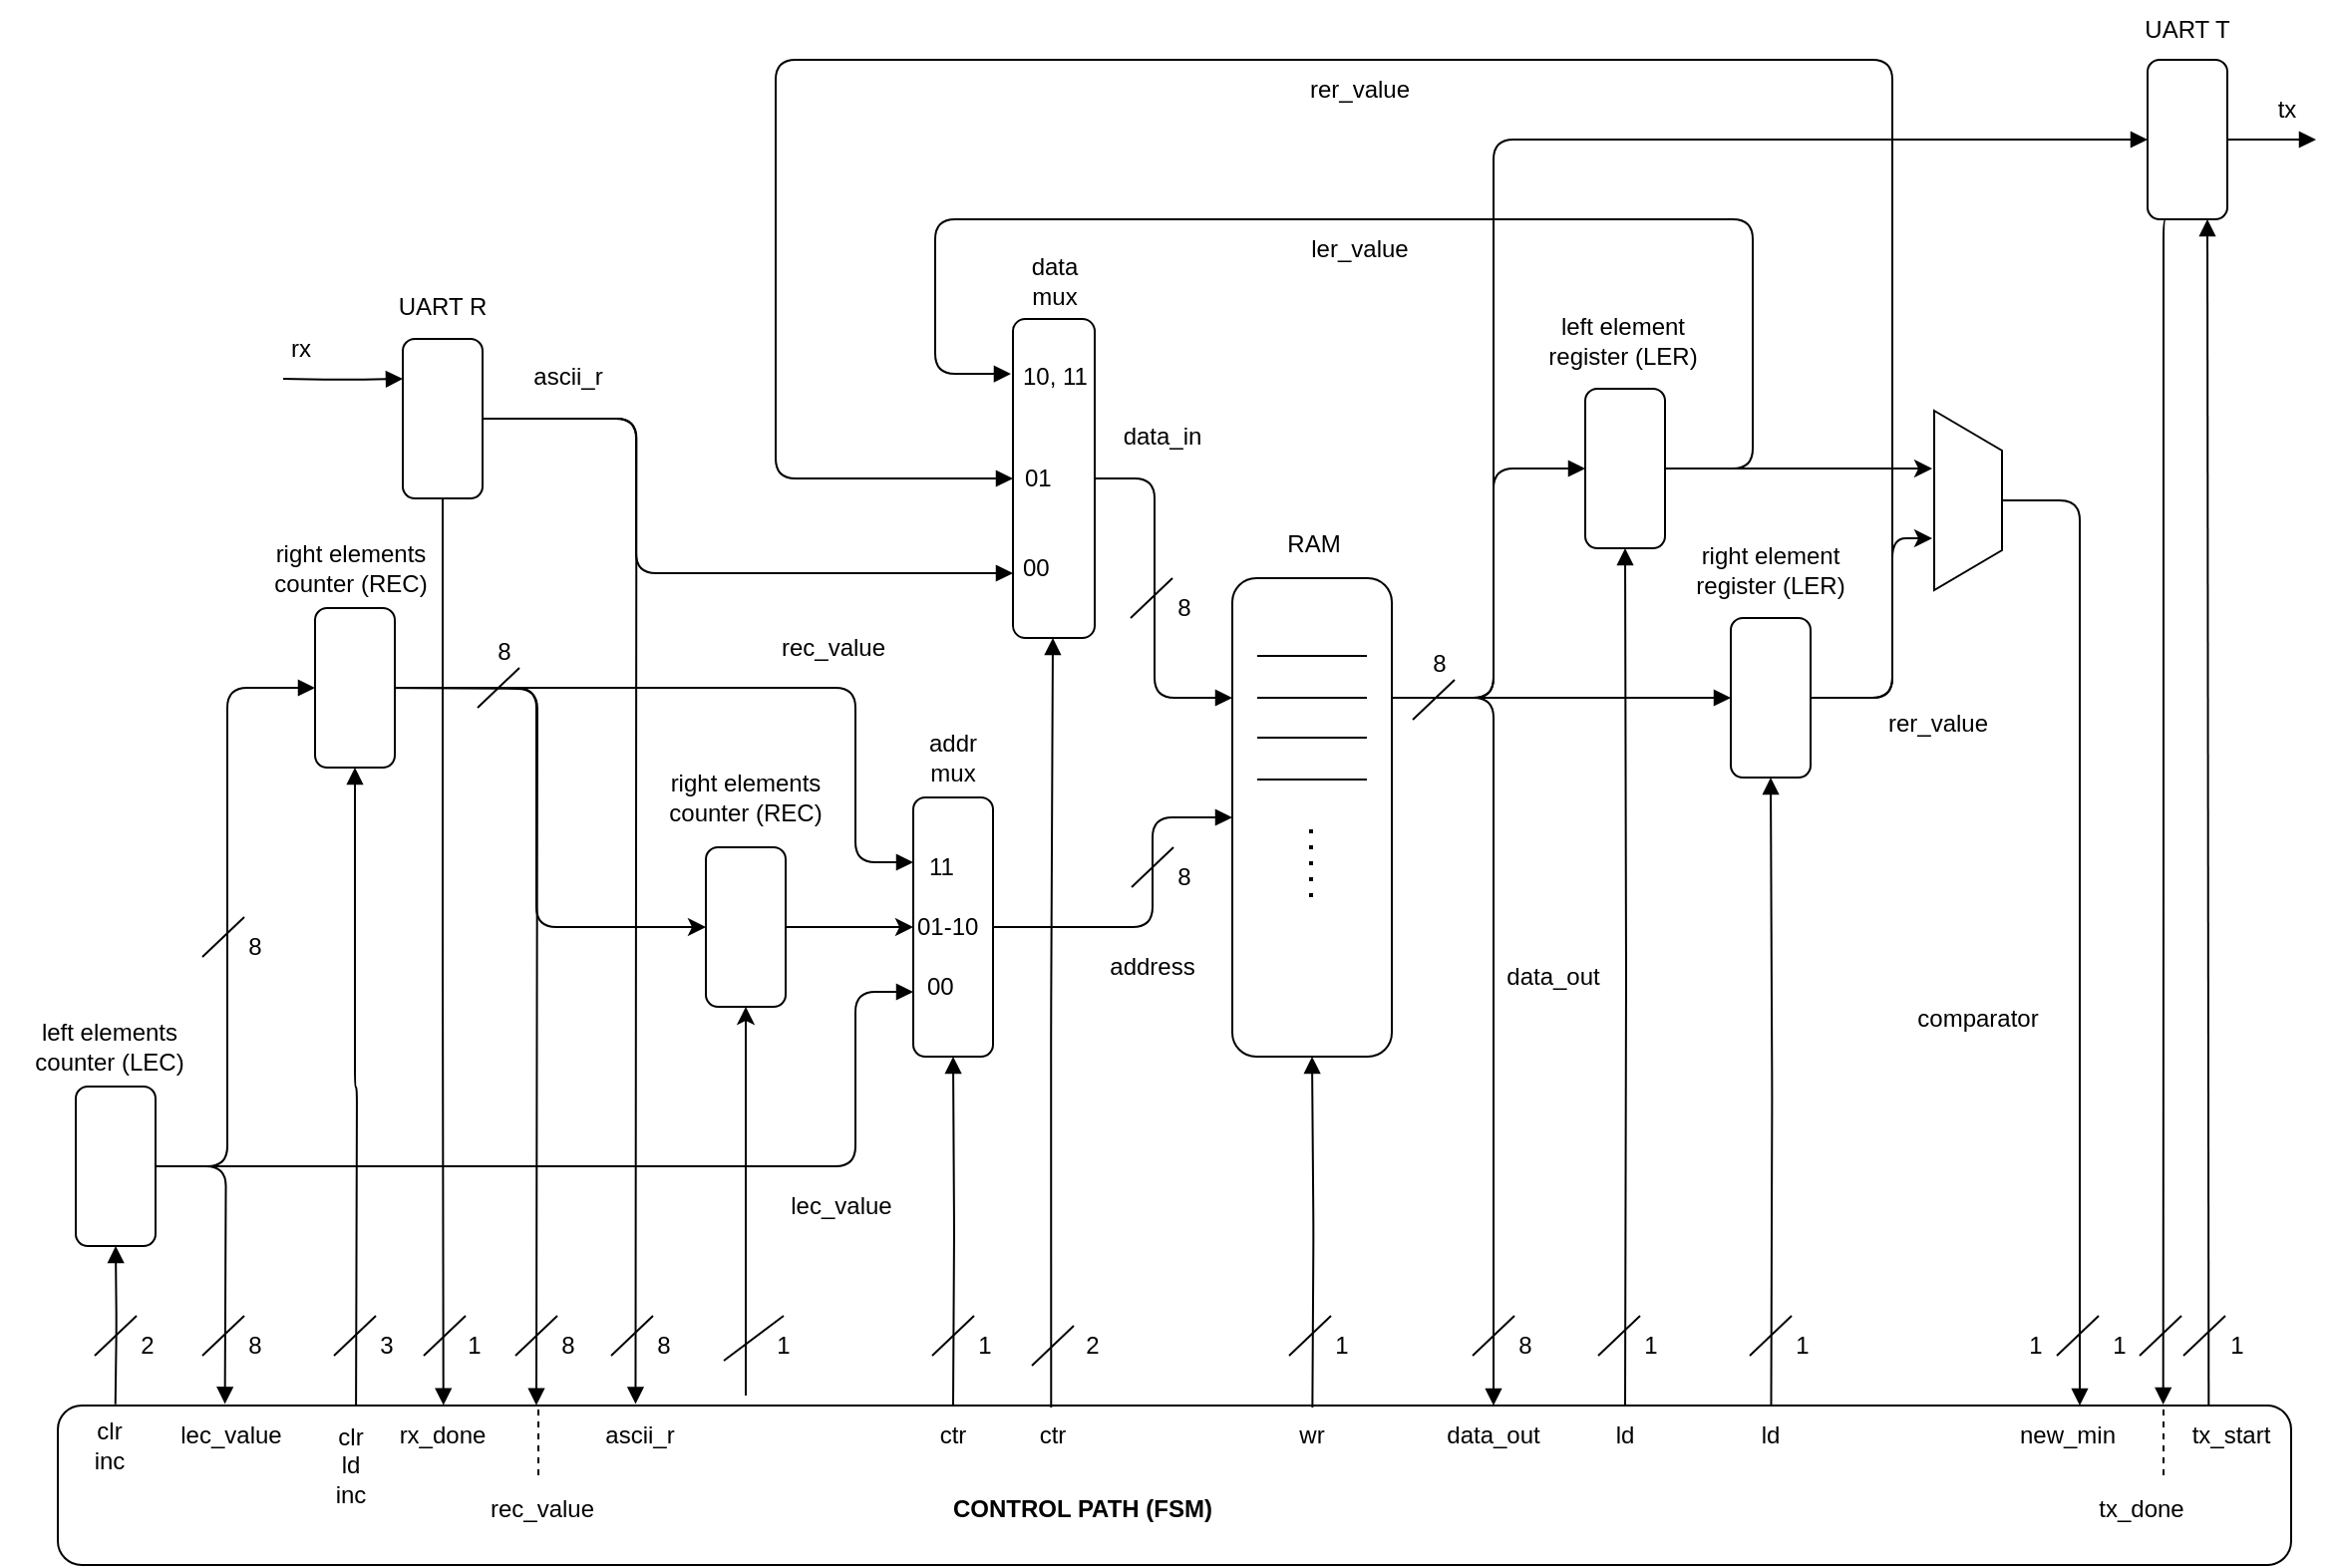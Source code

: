 <mxfile>
    <diagram id="h5a3ldeYXyFLJkilJJnu" name="Page-1">
        <mxGraphModel dx="1878" dy="571" grid="1" gridSize="10" guides="1" tooltips="1" connect="1" arrows="1" fold="1" page="1" pageScale="1" pageWidth="1169" pageHeight="827" math="0" shadow="0">
            <root>
                <mxCell id="0"/>
                <mxCell id="1" parent="0"/>
                <mxCell id="CEuMxIN872mGvEXIS4uV-9" value="" style="rounded=1;whiteSpace=wrap;html=1;" parent="1" vertex="1">
                    <mxGeometry x="499" y="170" width="41" height="160" as="geometry"/>
                </mxCell>
                <mxCell id="oYQ-7bH0k8p__cUf9KNq-63" value="" style="rounded=1;whiteSpace=wrap;html=1;fillColor=none;" parent="1" vertex="1">
                    <mxGeometry x="20" y="715" width="1120" height="80" as="geometry"/>
                </mxCell>
                <mxCell id="XavPDIhAIsiHv7DO1WEM-35" style="edgeStyle=orthogonalEdgeStyle;rounded=1;orthogonalLoop=1;jettySize=auto;html=1;entryX=0.5;entryY=1;entryDx=0;entryDy=0;endArrow=block;endFill=1;exitX=0.029;exitY=-0.008;exitDx=0;exitDy=0;exitPerimeter=0;" parent="1" target="XavPDIhAIsiHv7DO1WEM-1" edge="1">
                    <mxGeometry relative="1" as="geometry">
                        <mxPoint x="48.87" y="714.36" as="sourcePoint"/>
                    </mxGeometry>
                </mxCell>
                <mxCell id="SNIWQE7JzBNAjQenBuYs-28" style="edgeStyle=orthogonalEdgeStyle;rounded=1;orthogonalLoop=1;jettySize=auto;html=1;exitX=1;exitY=0.5;exitDx=0;exitDy=0;entryX=0;entryY=0.75;entryDx=0;entryDy=0;endArrow=block;endFill=1;" parent="1" source="XavPDIhAIsiHv7DO1WEM-1" target="XavPDIhAIsiHv7DO1WEM-4" edge="1">
                    <mxGeometry relative="1" as="geometry">
                        <Array as="points">
                            <mxPoint x="420" y="595"/>
                            <mxPoint x="420" y="508"/>
                        </Array>
                    </mxGeometry>
                </mxCell>
                <mxCell id="6G7kog38tWFpas8sZ1hU-5" style="edgeStyle=orthogonalEdgeStyle;rounded=1;orthogonalLoop=1;jettySize=auto;html=1;exitX=1;exitY=0.5;exitDx=0;exitDy=0;entryX=0.08;entryY=-0.01;entryDx=0;entryDy=0;entryPerimeter=0;endArrow=block;endFill=1;" parent="1" source="XavPDIhAIsiHv7DO1WEM-1" edge="1">
                    <mxGeometry relative="1" as="geometry">
                        <mxPoint x="103.8" y="714.2" as="targetPoint"/>
                    </mxGeometry>
                </mxCell>
                <mxCell id="XavPDIhAIsiHv7DO1WEM-1" value="" style="rounded=1;whiteSpace=wrap;html=1;" parent="1" vertex="1">
                    <mxGeometry x="29" y="555" width="40" height="80" as="geometry"/>
                </mxCell>
                <mxCell id="XavPDIhAIsiHv7DO1WEM-7" style="edgeStyle=orthogonalEdgeStyle;rounded=1;orthogonalLoop=1;jettySize=auto;html=1;exitX=1;exitY=0.5;exitDx=0;exitDy=0;entryX=0;entryY=0.25;entryDx=0;entryDy=0;endArrow=block;endFill=1;" parent="1" source="XavPDIhAIsiHv7DO1WEM-3" target="XavPDIhAIsiHv7DO1WEM-4" edge="1">
                    <mxGeometry relative="1" as="geometry">
                        <Array as="points">
                            <mxPoint x="420" y="355"/>
                            <mxPoint x="420" y="443"/>
                        </Array>
                    </mxGeometry>
                </mxCell>
                <mxCell id="XavPDIhAIsiHv7DO1WEM-9" style="edgeStyle=orthogonalEdgeStyle;rounded=1;orthogonalLoop=1;jettySize=auto;html=1;exitX=0;exitY=0.5;exitDx=0;exitDy=0;endArrow=block;endFill=1;entryX=0;entryY=0.5;entryDx=0;entryDy=0;" parent="1" target="XavPDIhAIsiHv7DO1WEM-3" edge="1">
                    <mxGeometry relative="1" as="geometry">
                        <mxPoint x="69" y="595" as="sourcePoint"/>
                        <Array as="points">
                            <mxPoint x="105" y="595"/>
                            <mxPoint x="105" y="355"/>
                        </Array>
                    </mxGeometry>
                </mxCell>
                <mxCell id="XavPDIhAIsiHv7DO1WEM-36" style="edgeStyle=orthogonalEdgeStyle;rounded=1;orthogonalLoop=1;jettySize=auto;html=1;exitX=0.193;exitY=0.006;exitDx=0;exitDy=0;entryX=0.5;entryY=1;entryDx=0;entryDy=0;endArrow=block;endFill=1;exitPerimeter=0;" parent="1" target="XavPDIhAIsiHv7DO1WEM-3" edge="1">
                    <mxGeometry relative="1" as="geometry">
                        <mxPoint x="169.54" y="715.48" as="sourcePoint"/>
                    </mxGeometry>
                </mxCell>
                <mxCell id="6G7kog38tWFpas8sZ1hU-6" style="edgeStyle=orthogonalEdgeStyle;rounded=1;orthogonalLoop=1;jettySize=auto;html=1;exitX=1;exitY=0.5;exitDx=0;exitDy=0;entryX=0.233;entryY=-0.002;entryDx=0;entryDy=0;entryPerimeter=0;endArrow=block;endFill=1;" parent="1" edge="1">
                    <mxGeometry relative="1" as="geometry">
                        <mxPoint x="259.99" y="714.84" as="targetPoint"/>
                        <mxPoint x="178" y="355" as="sourcePoint"/>
                    </mxGeometry>
                </mxCell>
                <mxCell id="11" style="edgeStyle=none;html=1;exitX=1;exitY=0.5;exitDx=0;exitDy=0;entryX=0;entryY=0.5;entryDx=0;entryDy=0;startArrow=none;startFill=0;endArrow=classic;endFill=1;" edge="1" parent="1" source="XavPDIhAIsiHv7DO1WEM-3" target="4">
                    <mxGeometry relative="1" as="geometry">
                        <Array as="points">
                            <mxPoint x="260" y="355"/>
                            <mxPoint x="260" y="475"/>
                        </Array>
                    </mxGeometry>
                </mxCell>
                <mxCell id="XavPDIhAIsiHv7DO1WEM-3" value="" style="rounded=1;whiteSpace=wrap;html=1;" parent="1" vertex="1">
                    <mxGeometry x="149" y="315" width="40" height="80" as="geometry"/>
                </mxCell>
                <mxCell id="XavPDIhAIsiHv7DO1WEM-33" style="edgeStyle=orthogonalEdgeStyle;rounded=1;orthogonalLoop=1;jettySize=auto;html=1;exitX=1;exitY=0.5;exitDx=0;exitDy=0;endArrow=block;endFill=1;entryX=0;entryY=0.5;entryDx=0;entryDy=0;" parent="1" source="XavPDIhAIsiHv7DO1WEM-4" target="XavPDIhAIsiHv7DO1WEM-10" edge="1">
                    <mxGeometry relative="1" as="geometry">
                        <mxPoint x="559" y="475" as="targetPoint"/>
                        <Array as="points">
                            <mxPoint x="569" y="475"/>
                            <mxPoint x="569" y="420"/>
                        </Array>
                    </mxGeometry>
                </mxCell>
                <mxCell id="XavPDIhAIsiHv7DO1WEM-38" style="edgeStyle=orthogonalEdgeStyle;rounded=1;orthogonalLoop=1;jettySize=auto;html=1;exitX=0.5;exitY=0;exitDx=0;exitDy=0;entryX=0.5;entryY=1;entryDx=0;entryDy=0;endArrow=block;endFill=1;" parent="1" target="XavPDIhAIsiHv7DO1WEM-4" edge="1">
                    <mxGeometry relative="1" as="geometry">
                        <mxPoint x="469" y="715" as="sourcePoint"/>
                    </mxGeometry>
                </mxCell>
                <mxCell id="XavPDIhAIsiHv7DO1WEM-4" value="" style="rounded=1;whiteSpace=wrap;html=1;" parent="1" vertex="1">
                    <mxGeometry x="449" y="410" width="40" height="130" as="geometry"/>
                </mxCell>
                <mxCell id="XavPDIhAIsiHv7DO1WEM-17" value="" style="group" parent="1" connectable="0" vertex="1">
                    <mxGeometry x="609" y="300" width="80" height="240" as="geometry"/>
                </mxCell>
                <mxCell id="XavPDIhAIsiHv7DO1WEM-10" value="" style="rounded=1;whiteSpace=wrap;html=1;" parent="XavPDIhAIsiHv7DO1WEM-17" vertex="1">
                    <mxGeometry width="80" height="240" as="geometry"/>
                </mxCell>
                <mxCell id="XavPDIhAIsiHv7DO1WEM-12" value="" style="endArrow=none;html=1;rounded=1;" parent="XavPDIhAIsiHv7DO1WEM-17" edge="1">
                    <mxGeometry width="50" height="50" relative="1" as="geometry">
                        <mxPoint x="12.5" y="39" as="sourcePoint"/>
                        <mxPoint x="67.5" y="39" as="targetPoint"/>
                    </mxGeometry>
                </mxCell>
                <mxCell id="XavPDIhAIsiHv7DO1WEM-13" value="" style="endArrow=none;html=1;rounded=1;" parent="XavPDIhAIsiHv7DO1WEM-17" edge="1">
                    <mxGeometry width="50" height="50" relative="1" as="geometry">
                        <mxPoint x="12.5" y="60" as="sourcePoint"/>
                        <mxPoint x="67.5" y="60" as="targetPoint"/>
                    </mxGeometry>
                </mxCell>
                <mxCell id="XavPDIhAIsiHv7DO1WEM-14" value="" style="endArrow=none;html=1;rounded=1;" parent="XavPDIhAIsiHv7DO1WEM-17" edge="1">
                    <mxGeometry width="50" height="50" relative="1" as="geometry">
                        <mxPoint x="12.5" y="80" as="sourcePoint"/>
                        <mxPoint x="67.5" y="80" as="targetPoint"/>
                    </mxGeometry>
                </mxCell>
                <mxCell id="XavPDIhAIsiHv7DO1WEM-15" value="" style="endArrow=none;html=1;rounded=1;" parent="XavPDIhAIsiHv7DO1WEM-17" edge="1">
                    <mxGeometry width="50" height="50" relative="1" as="geometry">
                        <mxPoint x="12.5" y="101" as="sourcePoint"/>
                        <mxPoint x="67.5" y="101" as="targetPoint"/>
                    </mxGeometry>
                </mxCell>
                <mxCell id="XavPDIhAIsiHv7DO1WEM-16" value="" style="endArrow=none;dashed=1;html=1;dashPattern=1 3;strokeWidth=2;rounded=1;" parent="XavPDIhAIsiHv7DO1WEM-17" edge="1">
                    <mxGeometry width="50" height="50" relative="1" as="geometry">
                        <mxPoint x="39.5" y="160" as="sourcePoint"/>
                        <mxPoint x="39.5" y="120" as="targetPoint"/>
                    </mxGeometry>
                </mxCell>
                <mxCell id="XavPDIhAIsiHv7DO1WEM-40" value="right elements counter (REC)" style="text;html=1;strokeColor=none;fillColor=none;align=center;verticalAlign=middle;whiteSpace=wrap;rounded=0;" parent="1" vertex="1">
                    <mxGeometry x="112" y="280" width="110" height="30" as="geometry"/>
                </mxCell>
                <mxCell id="XavPDIhAIsiHv7DO1WEM-43" value="addr&lt;br&gt;mux" style="text;html=1;strokeColor=none;fillColor=none;align=center;verticalAlign=middle;whiteSpace=wrap;rounded=0;" parent="1" vertex="1">
                    <mxGeometry x="439" y="375" width="60" height="30" as="geometry"/>
                </mxCell>
                <mxCell id="XavPDIhAIsiHv7DO1WEM-45" value="RAM" style="text;html=1;strokeColor=none;fillColor=none;align=center;verticalAlign=middle;whiteSpace=wrap;rounded=0;direction=south;" parent="1" vertex="1">
                    <mxGeometry x="620" y="253" width="60" height="60" as="geometry"/>
                </mxCell>
                <mxCell id="XavPDIhAIsiHv7DO1WEM-48" value="ctr" style="text;html=1;strokeColor=none;fillColor=none;align=center;verticalAlign=middle;whiteSpace=wrap;rounded=0;" parent="1" vertex="1">
                    <mxGeometry x="439" y="715" width="60" height="30" as="geometry"/>
                </mxCell>
                <mxCell id="XavPDIhAIsiHv7DO1WEM-49" value="" style="endArrow=none;html=1;rounded=1;" parent="1" edge="1">
                    <mxGeometry width="50" height="50" relative="1" as="geometry">
                        <mxPoint x="458.5" y="690" as="sourcePoint"/>
                        <mxPoint x="479.5" y="670" as="targetPoint"/>
                    </mxGeometry>
                </mxCell>
                <mxCell id="XavPDIhAIsiHv7DO1WEM-51" value="" style="endArrow=none;html=1;rounded=1;" parent="1" edge="1">
                    <mxGeometry width="50" height="50" relative="1" as="geometry">
                        <mxPoint x="158.5" y="690" as="sourcePoint"/>
                        <mxPoint x="179.5" y="670" as="targetPoint"/>
                    </mxGeometry>
                </mxCell>
                <mxCell id="XavPDIhAIsiHv7DO1WEM-52" value="" style="endArrow=none;html=1;rounded=1;" parent="1" edge="1">
                    <mxGeometry width="50" height="50" relative="1" as="geometry">
                        <mxPoint x="38.5" y="690" as="sourcePoint"/>
                        <mxPoint x="59.5" y="670" as="targetPoint"/>
                    </mxGeometry>
                </mxCell>
                <mxCell id="XavPDIhAIsiHv7DO1WEM-54" value="2" style="text;html=1;strokeColor=none;fillColor=none;align=center;verticalAlign=middle;whiteSpace=wrap;rounded=0;" parent="1" vertex="1">
                    <mxGeometry x="35" y="670" width="60" height="30" as="geometry"/>
                </mxCell>
                <mxCell id="XavPDIhAIsiHv7DO1WEM-56" value="3" style="text;html=1;strokeColor=none;fillColor=none;align=center;verticalAlign=middle;whiteSpace=wrap;rounded=0;" parent="1" vertex="1">
                    <mxGeometry x="155" y="670" width="60" height="30" as="geometry"/>
                </mxCell>
                <mxCell id="XavPDIhAIsiHv7DO1WEM-60" value="1" style="text;html=1;strokeColor=none;fillColor=none;align=center;verticalAlign=middle;whiteSpace=wrap;rounded=0;" parent="1" vertex="1">
                    <mxGeometry x="455" y="670" width="60" height="30" as="geometry"/>
                </mxCell>
                <mxCell id="XavPDIhAIsiHv7DO1WEM-62" value="clr&lt;br&gt;ld&lt;br&gt;inc" style="text;html=1;strokeColor=none;fillColor=none;align=center;verticalAlign=middle;whiteSpace=wrap;rounded=0;" parent="1" vertex="1">
                    <mxGeometry x="137" y="730" width="60" height="30" as="geometry"/>
                </mxCell>
                <mxCell id="XavPDIhAIsiHv7DO1WEM-64" value="clr&lt;br&gt;inc" style="text;html=1;strokeColor=none;fillColor=none;align=center;verticalAlign=middle;whiteSpace=wrap;rounded=0;" parent="1" vertex="1">
                    <mxGeometry x="16" y="720" width="60" height="30" as="geometry"/>
                </mxCell>
                <mxCell id="XavPDIhAIsiHv7DO1WEM-65" value="CONTROL PATH (FSM)" style="text;html=1;strokeColor=none;fillColor=none;align=center;verticalAlign=middle;whiteSpace=wrap;rounded=0;fontStyle=1" parent="1" vertex="1">
                    <mxGeometry x="454" y="752" width="160" height="30" as="geometry"/>
                </mxCell>
                <mxCell id="XavPDIhAIsiHv7DO1WEM-66" value="address" style="text;html=1;strokeColor=none;fillColor=none;align=center;verticalAlign=middle;whiteSpace=wrap;rounded=0;" parent="1" vertex="1">
                    <mxGeometry x="539" y="480" width="60" height="30" as="geometry"/>
                </mxCell>
                <mxCell id="XavPDIhAIsiHv7DO1WEM-67" value="data_out" style="text;html=1;strokeColor=none;fillColor=none;align=center;verticalAlign=middle;whiteSpace=wrap;rounded=0;" parent="1" vertex="1">
                    <mxGeometry x="740" y="485" width="60" height="30" as="geometry"/>
                </mxCell>
                <mxCell id="vzGrpNzlCgdCoovgSfa--2" value="data&lt;br&gt;mux" style="text;html=1;strokeColor=none;fillColor=none;align=center;verticalAlign=middle;whiteSpace=wrap;rounded=0;" parent="1" vertex="1">
                    <mxGeometry x="489.75" y="136" width="60" height="30" as="geometry"/>
                </mxCell>
                <mxCell id="vzGrpNzlCgdCoovgSfa--9" style="edgeStyle=orthogonalEdgeStyle;rounded=1;orthogonalLoop=1;jettySize=auto;html=1;exitX=1;exitY=0.5;exitDx=0;exitDy=0;entryX=0;entryY=0.75;entryDx=0;entryDy=0;endArrow=block;endFill=1;" parent="1" source="vzGrpNzlCgdCoovgSfa--4" edge="1">
                    <mxGeometry relative="1" as="geometry">
                        <Array as="points">
                            <mxPoint x="310" y="220"/>
                            <mxPoint x="310" y="298"/>
                        </Array>
                        <mxPoint x="255" y="220" as="sourcePoint"/>
                        <mxPoint x="499" y="297.5" as="targetPoint"/>
                    </mxGeometry>
                </mxCell>
                <mxCell id="vzGrpNzlCgdCoovgSfa--14" style="edgeStyle=orthogonalEdgeStyle;rounded=1;orthogonalLoop=1;jettySize=auto;html=1;exitX=0;exitY=0.25;exitDx=0;exitDy=0;endArrow=block;endFill=1;entryX=0;entryY=0.25;entryDx=0;entryDy=0;" parent="1" target="vzGrpNzlCgdCoovgSfa--4" edge="1">
                    <mxGeometry relative="1" as="geometry">
                        <mxPoint x="133" y="200" as="sourcePoint"/>
                    </mxGeometry>
                </mxCell>
                <mxCell id="vzGrpNzlCgdCoovgSfa--25" style="edgeStyle=orthogonalEdgeStyle;rounded=1;orthogonalLoop=1;jettySize=auto;html=1;exitX=0.5;exitY=1;exitDx=0;exitDy=0;entryX=0.356;entryY=-0.006;entryDx=0;entryDy=0;endArrow=block;endFill=1;entryPerimeter=0;" parent="1" source="vzGrpNzlCgdCoovgSfa--4" edge="1">
                    <mxGeometry relative="1" as="geometry">
                        <mxPoint x="213.36" y="714.82" as="targetPoint"/>
                    </mxGeometry>
                </mxCell>
                <mxCell id="oYQ-7bH0k8p__cUf9KNq-41" style="edgeStyle=orthogonalEdgeStyle;rounded=1;orthogonalLoop=1;jettySize=auto;html=1;exitX=1;exitY=0.5;exitDx=0;exitDy=0;endArrow=block;endFill=1;entryX=0.243;entryY=-0.01;entryDx=0;entryDy=0;entryPerimeter=0;" parent="1" source="vzGrpNzlCgdCoovgSfa--4" edge="1">
                    <mxGeometry relative="1" as="geometry">
                        <mxPoint x="309.73" y="714.2" as="targetPoint"/>
                    </mxGeometry>
                </mxCell>
                <mxCell id="vzGrpNzlCgdCoovgSfa--4" value="" style="rounded=1;whiteSpace=wrap;html=1;" parent="1" vertex="1">
                    <mxGeometry x="193" y="180" width="40" height="80" as="geometry"/>
                </mxCell>
                <mxCell id="vzGrpNzlCgdCoovgSfa--15" style="edgeStyle=orthogonalEdgeStyle;rounded=1;orthogonalLoop=1;jettySize=auto;html=1;entryX=0;entryY=0.25;entryDx=0;entryDy=0;endArrow=block;endFill=1;" parent="1" target="XavPDIhAIsiHv7DO1WEM-10" edge="1">
                    <mxGeometry relative="1" as="geometry">
                        <Array as="points">
                            <mxPoint x="570" y="250"/>
                            <mxPoint x="570" y="360"/>
                        </Array>
                        <mxPoint x="540" y="250" as="sourcePoint"/>
                    </mxGeometry>
                </mxCell>
                <mxCell id="SNIWQE7JzBNAjQenBuYs-3" style="edgeStyle=orthogonalEdgeStyle;rounded=1;orthogonalLoop=1;jettySize=auto;html=1;exitX=0.563;exitY=0.013;exitDx=0;exitDy=0;entryX=0.5;entryY=1;entryDx=0;entryDy=0;endArrow=block;endFill=1;exitPerimeter=0;" parent="1" edge="1">
                    <mxGeometry relative="1" as="geometry">
                        <mxPoint x="518.14" y="716.04" as="sourcePoint"/>
                        <mxPoint x="519" y="330" as="targetPoint"/>
                        <Array as="points">
                            <mxPoint x="518" y="523"/>
                        </Array>
                    </mxGeometry>
                </mxCell>
                <mxCell id="vzGrpNzlCgdCoovgSfa--12" value="UART R" style="text;html=1;strokeColor=none;fillColor=none;align=center;verticalAlign=middle;whiteSpace=wrap;rounded=0;" parent="1" vertex="1">
                    <mxGeometry x="183" y="149" width="60" height="30" as="geometry"/>
                </mxCell>
                <mxCell id="vzGrpNzlCgdCoovgSfa--16" value="data_in" style="text;html=1;strokeColor=none;fillColor=none;align=center;verticalAlign=middle;whiteSpace=wrap;rounded=0;" parent="1" vertex="1">
                    <mxGeometry x="544" y="214" width="60" height="30" as="geometry"/>
                </mxCell>
                <mxCell id="vzGrpNzlCgdCoovgSfa--21" style="edgeStyle=orthogonalEdgeStyle;rounded=1;orthogonalLoop=1;jettySize=auto;html=1;exitX=1;exitY=0.5;exitDx=0;exitDy=0;endArrow=block;endFill=1;" parent="1" source="vzGrpNzlCgdCoovgSfa--18" edge="1">
                    <mxGeometry relative="1" as="geometry">
                        <mxPoint x="1152.5" y="80" as="targetPoint"/>
                    </mxGeometry>
                </mxCell>
                <mxCell id="vzGrpNzlCgdCoovgSfa--27" style="edgeStyle=orthogonalEdgeStyle;rounded=1;orthogonalLoop=1;jettySize=auto;html=1;exitX=0.25;exitY=1;exitDx=0;exitDy=0;endArrow=block;endFill=1;entryX=0.928;entryY=-0.006;entryDx=0;entryDy=0;entryPerimeter=0;" parent="1" source="vzGrpNzlCgdCoovgSfa--18" edge="1">
                    <mxGeometry relative="1" as="geometry">
                        <mxPoint x="1075.84" y="714.52" as="targetPoint"/>
                        <Array as="points">
                            <mxPoint x="1076" y="447"/>
                            <mxPoint x="1076" y="447"/>
                        </Array>
                    </mxGeometry>
                </mxCell>
                <mxCell id="SNIWQE7JzBNAjQenBuYs-61" style="edgeStyle=orthogonalEdgeStyle;rounded=1;orthogonalLoop=1;jettySize=auto;html=1;exitX=0.311;exitY=-0.017;exitDx=0;exitDy=0;endArrow=block;endFill=1;entryX=0.75;entryY=1;entryDx=0;entryDy=0;exitPerimeter=0;" parent="1" source="SNIWQE7JzBNAjQenBuYs-65" target="vzGrpNzlCgdCoovgSfa--18" edge="1">
                    <mxGeometry relative="1" as="geometry">
                        <mxPoint x="1096" y="715" as="sourcePoint"/>
                        <Array as="points">
                            <mxPoint x="1098" y="715"/>
                        </Array>
                    </mxGeometry>
                </mxCell>
                <mxCell id="vzGrpNzlCgdCoovgSfa--18" value="" style="rounded=1;whiteSpace=wrap;html=1;" parent="1" vertex="1">
                    <mxGeometry x="1068" y="40" width="40" height="80" as="geometry"/>
                </mxCell>
                <mxCell id="vzGrpNzlCgdCoovgSfa--22" value="UART T" style="text;html=1;strokeColor=none;fillColor=none;align=center;verticalAlign=middle;whiteSpace=wrap;rounded=0;" parent="1" vertex="1">
                    <mxGeometry x="1058" y="10" width="60" height="30" as="geometry"/>
                </mxCell>
                <mxCell id="SNIWQE7JzBNAjQenBuYs-5" value="" style="endArrow=none;html=1;rounded=1;" parent="1" edge="1">
                    <mxGeometry width="50" height="50" relative="1" as="geometry">
                        <mxPoint x="508.5" y="695" as="sourcePoint"/>
                        <mxPoint x="529.5" y="675" as="targetPoint"/>
                    </mxGeometry>
                </mxCell>
                <mxCell id="SNIWQE7JzBNAjQenBuYs-7" value="2" style="text;html=1;strokeColor=none;fillColor=none;align=center;verticalAlign=middle;whiteSpace=wrap;rounded=0;" parent="1" vertex="1">
                    <mxGeometry x="509" y="670" width="60" height="30" as="geometry"/>
                </mxCell>
                <mxCell id="SNIWQE7JzBNAjQenBuYs-9" value="" style="endArrow=none;html=1;rounded=1;" parent="1" edge="1">
                    <mxGeometry width="50" height="50" relative="1" as="geometry">
                        <mxPoint x="1064" y="690" as="sourcePoint"/>
                        <mxPoint x="1085" y="670" as="targetPoint"/>
                    </mxGeometry>
                </mxCell>
                <mxCell id="SNIWQE7JzBNAjQenBuYs-11" value="" style="endArrow=none;html=1;rounded=1;" parent="1" edge="1">
                    <mxGeometry width="50" height="50" relative="1" as="geometry">
                        <mxPoint x="203.5" y="690" as="sourcePoint"/>
                        <mxPoint x="224.5" y="670" as="targetPoint"/>
                    </mxGeometry>
                </mxCell>
                <mxCell id="SNIWQE7JzBNAjQenBuYs-13" value="1" style="text;html=1;strokeColor=none;fillColor=none;align=center;verticalAlign=middle;whiteSpace=wrap;rounded=0;" parent="1" vertex="1">
                    <mxGeometry x="199" y="670" width="60" height="30" as="geometry"/>
                </mxCell>
                <mxCell id="SNIWQE7JzBNAjQenBuYs-15" value="1" style="text;html=1;strokeColor=none;fillColor=none;align=center;verticalAlign=middle;whiteSpace=wrap;rounded=0;" parent="1" vertex="1">
                    <mxGeometry x="1024" y="670" width="60" height="30" as="geometry"/>
                </mxCell>
                <mxCell id="SNIWQE7JzBNAjQenBuYs-23" value="ctr" style="text;html=1;strokeColor=none;fillColor=none;align=center;verticalAlign=middle;whiteSpace=wrap;rounded=0;" parent="1" vertex="1">
                    <mxGeometry x="489" y="715" width="60" height="30" as="geometry"/>
                </mxCell>
                <mxCell id="SNIWQE7JzBNAjQenBuYs-25" value="rx" style="text;html=1;strokeColor=none;fillColor=none;align=center;verticalAlign=middle;whiteSpace=wrap;rounded=0;" parent="1" vertex="1">
                    <mxGeometry x="112" y="170" width="60" height="30" as="geometry"/>
                </mxCell>
                <mxCell id="SNIWQE7JzBNAjQenBuYs-29" style="edgeStyle=orthogonalEdgeStyle;rounded=1;orthogonalLoop=1;jettySize=auto;html=1;exitX=0.731;exitY=0.013;exitDx=0;exitDy=0;entryX=0.5;entryY=1;entryDx=0;entryDy=0;endArrow=block;endFill=1;exitPerimeter=0;" parent="1" target="XavPDIhAIsiHv7DO1WEM-10" edge="1">
                    <mxGeometry relative="1" as="geometry">
                        <mxPoint x="649.18" y="716.04" as="sourcePoint"/>
                    </mxGeometry>
                </mxCell>
                <mxCell id="SNIWQE7JzBNAjQenBuYs-30" value="wr" style="text;html=1;strokeColor=none;fillColor=none;align=center;verticalAlign=middle;whiteSpace=wrap;rounded=0;" parent="1" vertex="1">
                    <mxGeometry x="619" y="715" width="60" height="30" as="geometry"/>
                </mxCell>
                <mxCell id="SNIWQE7JzBNAjQenBuYs-32" value="" style="endArrow=none;html=1;rounded=1;" parent="1" edge="1">
                    <mxGeometry width="50" height="50" relative="1" as="geometry">
                        <mxPoint x="637.5" y="690" as="sourcePoint"/>
                        <mxPoint x="658.5" y="670" as="targetPoint"/>
                    </mxGeometry>
                </mxCell>
                <mxCell id="SNIWQE7JzBNAjQenBuYs-33" value="1" style="text;html=1;strokeColor=none;fillColor=none;align=center;verticalAlign=middle;whiteSpace=wrap;rounded=0;" parent="1" vertex="1">
                    <mxGeometry x="634" y="670" width="60" height="30" as="geometry"/>
                </mxCell>
                <mxCell id="SNIWQE7JzBNAjQenBuYs-47" style="edgeStyle=orthogonalEdgeStyle;rounded=1;orthogonalLoop=1;jettySize=auto;html=1;exitX=0.708;exitY=0.006;exitDx=0;exitDy=0;entryX=0.5;entryY=1;entryDx=0;entryDy=0;endArrow=block;endFill=1;exitPerimeter=0;" parent="1" target="SNIWQE7JzBNAjQenBuYs-36" edge="1">
                    <mxGeometry relative="1" as="geometry">
                        <mxPoint x="879.24" y="715.48" as="sourcePoint"/>
                    </mxGeometry>
                </mxCell>
                <mxCell id="SNIWQE7JzBNAjQenBuYs-50" style="edgeStyle=orthogonalEdgeStyle;rounded=1;orthogonalLoop=1;jettySize=auto;html=1;exitX=1;exitY=0.5;exitDx=0;exitDy=0;endArrow=block;endFill=1;entryX=0;entryY=0.5;entryDx=0;entryDy=0;" parent="1" source="SNIWQE7JzBNAjQenBuYs-36" target="CEuMxIN872mGvEXIS4uV-9" edge="1">
                    <mxGeometry relative="1" as="geometry">
                        <Array as="points">
                            <mxPoint x="940" y="360"/>
                            <mxPoint x="940" y="40"/>
                            <mxPoint x="380" y="40"/>
                            <mxPoint x="380" y="250"/>
                        </Array>
                        <mxPoint x="496.99" y="249.5" as="targetPoint"/>
                    </mxGeometry>
                </mxCell>
                <mxCell id="2" style="edgeStyle=none;html=1;exitX=1;exitY=0.5;exitDx=0;exitDy=0;rounded=1;" parent="1" source="SNIWQE7JzBNAjQenBuYs-36" edge="1">
                    <mxGeometry relative="1" as="geometry">
                        <mxPoint x="960" y="280" as="targetPoint"/>
                        <Array as="points">
                            <mxPoint x="940" y="360"/>
                            <mxPoint x="940" y="280"/>
                        </Array>
                    </mxGeometry>
                </mxCell>
                <mxCell id="SNIWQE7JzBNAjQenBuYs-36" value="" style="rounded=1;whiteSpace=wrap;html=1;" parent="1" vertex="1">
                    <mxGeometry x="859" y="320" width="40" height="80" as="geometry"/>
                </mxCell>
                <mxCell id="SNIWQE7JzBNAjQenBuYs-45" style="edgeStyle=orthogonalEdgeStyle;rounded=1;orthogonalLoop=1;jettySize=auto;html=1;exitX=0.5;exitY=0;exitDx=0;exitDy=0;endArrow=block;endFill=1;" parent="1" source="SNIWQE7JzBNAjQenBuYs-37" edge="1">
                    <mxGeometry relative="1" as="geometry">
                        <mxPoint x="1034" y="715" as="targetPoint"/>
                        <Array as="points">
                            <mxPoint x="1034" y="261"/>
                        </Array>
                    </mxGeometry>
                </mxCell>
                <mxCell id="SNIWQE7JzBNAjQenBuYs-37" value="" style="shape=trapezoid;perimeter=trapezoidPerimeter;whiteSpace=wrap;html=1;fixedSize=1;fillColor=none;rotation=90;" parent="1" vertex="1">
                    <mxGeometry x="933" y="244" width="90" height="34" as="geometry"/>
                </mxCell>
                <mxCell id="SNIWQE7JzBNAjQenBuYs-38" style="edgeStyle=orthogonalEdgeStyle;rounded=1;orthogonalLoop=1;jettySize=auto;html=1;exitX=1;exitY=0.25;exitDx=0;exitDy=0;entryX=0;entryY=0.5;entryDx=0;entryDy=0;endArrow=block;endFill=1;" parent="1" source="XavPDIhAIsiHv7DO1WEM-10" target="SNIWQE7JzBNAjQenBuYs-36" edge="1">
                    <mxGeometry relative="1" as="geometry"/>
                </mxCell>
                <mxCell id="SNIWQE7JzBNAjQenBuYs-43" value="comparator" style="text;html=1;strokeColor=none;fillColor=none;align=center;verticalAlign=middle;whiteSpace=wrap;rounded=0;" parent="1" vertex="1">
                    <mxGeometry x="953" y="506" width="60" height="30" as="geometry"/>
                </mxCell>
                <mxCell id="SNIWQE7JzBNAjQenBuYs-44" value="right element register (LER)" style="text;html=1;strokeColor=none;fillColor=none;align=center;verticalAlign=middle;whiteSpace=wrap;rounded=0;" parent="1" vertex="1">
                    <mxGeometry x="830" y="281" width="98" height="30" as="geometry"/>
                </mxCell>
                <mxCell id="SNIWQE7JzBNAjQenBuYs-48" value="ld" style="text;html=1;strokeColor=none;fillColor=none;align=center;verticalAlign=middle;whiteSpace=wrap;rounded=0;" parent="1" vertex="1">
                    <mxGeometry x="849" y="715" width="60" height="30" as="geometry"/>
                </mxCell>
                <mxCell id="SNIWQE7JzBNAjQenBuYs-49" value="new_min" style="text;html=1;strokeColor=none;fillColor=none;align=center;verticalAlign=middle;whiteSpace=wrap;rounded=0;" parent="1" vertex="1">
                    <mxGeometry x="998" y="715" width="60" height="30" as="geometry"/>
                </mxCell>
                <mxCell id="SNIWQE7JzBNAjQenBuYs-62" value="tx_done" style="text;html=1;strokeColor=none;fillColor=none;align=center;verticalAlign=middle;whiteSpace=wrap;rounded=0;" parent="1" vertex="1">
                    <mxGeometry x="1035" y="752" width="60" height="30" as="geometry"/>
                </mxCell>
                <mxCell id="SNIWQE7JzBNAjQenBuYs-63" value="" style="endArrow=none;html=1;rounded=1;" parent="1" edge="1">
                    <mxGeometry width="50" height="50" relative="1" as="geometry">
                        <mxPoint x="1086" y="690" as="sourcePoint"/>
                        <mxPoint x="1107" y="670" as="targetPoint"/>
                    </mxGeometry>
                </mxCell>
                <mxCell id="SNIWQE7JzBNAjQenBuYs-65" value="tx_start" style="text;html=1;strokeColor=none;fillColor=none;align=center;verticalAlign=middle;whiteSpace=wrap;rounded=0;" parent="1" vertex="1">
                    <mxGeometry x="1080" y="715" width="60" height="30" as="geometry"/>
                </mxCell>
                <mxCell id="SNIWQE7JzBNAjQenBuYs-66" value="" style="endArrow=none;html=1;rounded=1;" parent="1" edge="1">
                    <mxGeometry width="50" height="50" relative="1" as="geometry">
                        <mxPoint x="868.5" y="690" as="sourcePoint"/>
                        <mxPoint x="889.5" y="670" as="targetPoint"/>
                    </mxGeometry>
                </mxCell>
                <mxCell id="SNIWQE7JzBNAjQenBuYs-67" value="1" style="text;html=1;strokeColor=none;fillColor=none;align=center;verticalAlign=middle;whiteSpace=wrap;rounded=0;" parent="1" vertex="1">
                    <mxGeometry x="865" y="670" width="60" height="30" as="geometry"/>
                </mxCell>
                <mxCell id="6G7kog38tWFpas8sZ1hU-8" value="rx_done" style="text;html=1;strokeColor=none;fillColor=none;align=center;verticalAlign=middle;whiteSpace=wrap;rounded=0;" parent="1" vertex="1">
                    <mxGeometry x="183" y="715" width="60" height="30" as="geometry"/>
                </mxCell>
                <mxCell id="6G7kog38tWFpas8sZ1hU-9" value="lec_value" style="text;html=1;strokeColor=none;fillColor=none;align=center;verticalAlign=middle;whiteSpace=wrap;rounded=0;" parent="1" vertex="1">
                    <mxGeometry x="77" y="715" width="60" height="30" as="geometry"/>
                </mxCell>
                <mxCell id="6G7kog38tWFpas8sZ1hU-11" value="" style="endArrow=none;html=1;rounded=1;" parent="1" edge="1">
                    <mxGeometry width="50" height="50" relative="1" as="geometry">
                        <mxPoint x="92.5" y="690" as="sourcePoint"/>
                        <mxPoint x="113.5" y="670" as="targetPoint"/>
                    </mxGeometry>
                </mxCell>
                <mxCell id="6G7kog38tWFpas8sZ1hU-12" value="8" style="text;html=1;strokeColor=none;fillColor=none;align=center;verticalAlign=middle;whiteSpace=wrap;rounded=0;" parent="1" vertex="1">
                    <mxGeometry x="89" y="670" width="60" height="30" as="geometry"/>
                </mxCell>
                <mxCell id="6G7kog38tWFpas8sZ1hU-13" value="" style="endArrow=none;html=1;rounded=1;" parent="1" edge="1">
                    <mxGeometry width="50" height="50" relative="1" as="geometry">
                        <mxPoint x="249.5" y="690" as="sourcePoint"/>
                        <mxPoint x="270.5" y="670" as="targetPoint"/>
                    </mxGeometry>
                </mxCell>
                <mxCell id="6G7kog38tWFpas8sZ1hU-14" value="8" style="text;html=1;strokeColor=none;fillColor=none;align=center;verticalAlign=middle;whiteSpace=wrap;rounded=0;" parent="1" vertex="1">
                    <mxGeometry x="246" y="670" width="60" height="30" as="geometry"/>
                </mxCell>
                <mxCell id="6G7kog38tWFpas8sZ1hU-16" value="" style="endArrow=none;html=1;rounded=1;" parent="1" edge="1">
                    <mxGeometry width="50" height="50" relative="1" as="geometry">
                        <mxPoint x="1022.5" y="690" as="sourcePoint"/>
                        <mxPoint x="1043.5" y="670" as="targetPoint"/>
                    </mxGeometry>
                </mxCell>
                <mxCell id="6G7kog38tWFpas8sZ1hU-17" value="1" style="text;html=1;strokeColor=none;fillColor=none;align=center;verticalAlign=middle;whiteSpace=wrap;rounded=0;" parent="1" vertex="1">
                    <mxGeometry x="982" y="670" width="60" height="30" as="geometry"/>
                </mxCell>
                <mxCell id="oYQ-7bH0k8p__cUf9KNq-4" value="" style="endArrow=none;html=1;rounded=1;" parent="1" edge="1">
                    <mxGeometry width="50" height="50" relative="1" as="geometry">
                        <mxPoint x="92.5" y="490" as="sourcePoint"/>
                        <mxPoint x="113.5" y="470" as="targetPoint"/>
                    </mxGeometry>
                </mxCell>
                <mxCell id="oYQ-7bH0k8p__cUf9KNq-5" value="8" style="text;html=1;strokeColor=none;fillColor=none;align=center;verticalAlign=middle;whiteSpace=wrap;rounded=0;" parent="1" vertex="1">
                    <mxGeometry x="89" y="470" width="60" height="30" as="geometry"/>
                </mxCell>
                <mxCell id="oYQ-7bH0k8p__cUf9KNq-9" value="" style="endArrow=none;html=1;rounded=1;" parent="1" edge="1">
                    <mxGeometry width="50" height="50" relative="1" as="geometry">
                        <mxPoint x="230.5" y="365" as="sourcePoint"/>
                        <mxPoint x="251.5" y="345" as="targetPoint"/>
                    </mxGeometry>
                </mxCell>
                <mxCell id="oYQ-7bH0k8p__cUf9KNq-10" value="8" style="text;html=1;strokeColor=none;fillColor=none;align=center;verticalAlign=middle;whiteSpace=wrap;rounded=0;" parent="1" vertex="1">
                    <mxGeometry x="214" y="322" width="60" height="30" as="geometry"/>
                </mxCell>
                <mxCell id="oYQ-7bH0k8p__cUf9KNq-13" value="" style="endArrow=none;html=1;rounded=1;" parent="1" edge="1">
                    <mxGeometry width="50" height="50" relative="1" as="geometry">
                        <mxPoint x="699.5" y="371" as="sourcePoint"/>
                        <mxPoint x="720.5" y="351" as="targetPoint"/>
                    </mxGeometry>
                </mxCell>
                <mxCell id="oYQ-7bH0k8p__cUf9KNq-14" value="8" style="text;html=1;strokeColor=none;fillColor=none;align=center;verticalAlign=middle;whiteSpace=wrap;rounded=0;" parent="1" vertex="1">
                    <mxGeometry x="703" y="328" width="20" height="30" as="geometry"/>
                </mxCell>
                <mxCell id="oYQ-7bH0k8p__cUf9KNq-17" value="" style="endArrow=none;html=1;rounded=1;" parent="1" edge="1">
                    <mxGeometry width="50" height="50" relative="1" as="geometry">
                        <mxPoint x="558" y="320" as="sourcePoint"/>
                        <mxPoint x="579" y="300" as="targetPoint"/>
                    </mxGeometry>
                </mxCell>
                <mxCell id="oYQ-7bH0k8p__cUf9KNq-18" value="8" style="text;html=1;strokeColor=none;fillColor=none;align=center;verticalAlign=middle;whiteSpace=wrap;rounded=0;" parent="1" vertex="1">
                    <mxGeometry x="554.5" y="300" width="60" height="30" as="geometry"/>
                </mxCell>
                <mxCell id="oYQ-7bH0k8p__cUf9KNq-19" value="" style="endArrow=none;html=1;rounded=1;" parent="1" edge="1">
                    <mxGeometry width="50" height="50" relative="1" as="geometry">
                        <mxPoint x="558.5" y="455" as="sourcePoint"/>
                        <mxPoint x="579.5" y="435" as="targetPoint"/>
                    </mxGeometry>
                </mxCell>
                <mxCell id="oYQ-7bH0k8p__cUf9KNq-20" value="8" style="text;html=1;strokeColor=none;fillColor=none;align=center;verticalAlign=middle;whiteSpace=wrap;rounded=0;" parent="1" vertex="1">
                    <mxGeometry x="555" y="435" width="60" height="30" as="geometry"/>
                </mxCell>
                <mxCell id="oYQ-7bH0k8p__cUf9KNq-21" value="00&lt;span style=&quot;color: rgba(0, 0, 0, 0); font-family: monospace; font-size: 0px;&quot;&gt;%3CmxGraphModel%3E%3Croot%3E%3CmxCell%20id%3D%220%22%2F%3E%3CmxCell%20id%3D%221%22%20parent%3D%220%22%2F%3E%3CmxCell%20id%3D%222%22%20value%3D%22%22%20style%3D%22rounded%3D1%3BwhiteSpace%3Dwrap%3Bhtml%3D1%3B%22%20vertex%3D%221%22%20parent%3D%221%22%3E%3CmxGeometry%20x%3D%22149%22%20y%3D%22315%22%20width%3D%2240%22%20height%3D%2280%22%20as%3D%22geometry%22%2F%3E%3C%2FmxCell%3E%3CmxCell%20id%3D%223%22%20value%3D%22right%20elements%20counter%20(REC)%22%20style%3D%22text%3Bhtml%3D1%3BstrokeColor%3Dnone%3BfillColor%3Dnone%3Balign%3Dcenter%3BverticalAlign%3Dmiddle%3BwhiteSpace%3Dwrap%3Brounded%3D0%3B%22%20vertex%3D%221%22%20parent%3D%221%22%3E%3CmxGeometry%20x%3D%22112%22%20y%3D%22280%22%20width%3D%22110%22%20height%3D%2230%22%20as%3D%22geometry%22%2F%3E%3C%2FmxCell%3E%3C%2Froot%3E%3C%2FmxGraphModel%3E&lt;/span&gt;" style="text;html=1;strokeColor=none;fillColor=none;align=left;verticalAlign=middle;whiteSpace=wrap;rounded=0;" parent="1" vertex="1">
                    <mxGeometry x="453.5" y="490" width="31" height="30" as="geometry"/>
                </mxCell>
                <mxCell id="oYQ-7bH0k8p__cUf9KNq-23" value="11" style="text;html=1;strokeColor=none;fillColor=none;align=left;verticalAlign=middle;whiteSpace=wrap;rounded=0;" parent="1" vertex="1">
                    <mxGeometry x="455" y="430" width="31" height="30" as="geometry"/>
                </mxCell>
                <mxCell id="oYQ-7bH0k8p__cUf9KNq-24" value="00" style="text;html=1;strokeColor=none;fillColor=none;align=left;verticalAlign=middle;whiteSpace=wrap;rounded=0;" parent="1" vertex="1">
                    <mxGeometry x="501.75" y="280" width="31" height="30" as="geometry"/>
                </mxCell>
                <mxCell id="oYQ-7bH0k8p__cUf9KNq-33" value="" style="endArrow=none;dashed=1;html=1;rounded=1;" parent="1" edge="1">
                    <mxGeometry width="50" height="50" relative="1" as="geometry">
                        <mxPoint x="261" y="750" as="sourcePoint"/>
                        <mxPoint x="261" y="715" as="targetPoint"/>
                    </mxGeometry>
                </mxCell>
                <mxCell id="oYQ-7bH0k8p__cUf9KNq-34" value="rec_value" style="text;html=1;strokeColor=none;fillColor=none;align=center;verticalAlign=middle;whiteSpace=wrap;rounded=0;" parent="1" vertex="1">
                    <mxGeometry x="233" y="752" width="60" height="30" as="geometry"/>
                </mxCell>
                <mxCell id="oYQ-7bH0k8p__cUf9KNq-37" value="ascii_r" style="text;html=1;strokeColor=none;fillColor=none;align=center;verticalAlign=middle;whiteSpace=wrap;rounded=0;" parent="1" vertex="1">
                    <mxGeometry x="282" y="715" width="60" height="30" as="geometry"/>
                </mxCell>
                <mxCell id="oYQ-7bH0k8p__cUf9KNq-49" value="data_out" style="text;html=1;strokeColor=none;fillColor=none;align=center;verticalAlign=middle;whiteSpace=wrap;rounded=0;" parent="1" vertex="1">
                    <mxGeometry x="710" y="715" width="60" height="30" as="geometry"/>
                </mxCell>
                <mxCell id="oYQ-7bH0k8p__cUf9KNq-50" value="" style="endArrow=none;dashed=1;html=1;rounded=1;" parent="1" edge="1">
                    <mxGeometry width="50" height="50" relative="1" as="geometry">
                        <mxPoint x="1076" y="750" as="sourcePoint"/>
                        <mxPoint x="1076" y="715" as="targetPoint"/>
                    </mxGeometry>
                </mxCell>
                <mxCell id="oYQ-7bH0k8p__cUf9KNq-52" value="" style="endArrow=none;html=1;rounded=1;" parent="1" edge="1">
                    <mxGeometry width="50" height="50" relative="1" as="geometry">
                        <mxPoint x="297.5" y="690" as="sourcePoint"/>
                        <mxPoint x="318.5" y="670" as="targetPoint"/>
                    </mxGeometry>
                </mxCell>
                <mxCell id="oYQ-7bH0k8p__cUf9KNq-53" value="8" style="text;html=1;strokeColor=none;fillColor=none;align=center;verticalAlign=middle;whiteSpace=wrap;rounded=0;" parent="1" vertex="1">
                    <mxGeometry x="294" y="670" width="60" height="30" as="geometry"/>
                </mxCell>
                <mxCell id="oYQ-7bH0k8p__cUf9KNq-56" value="lec_value" style="text;html=1;strokeColor=none;fillColor=none;align=center;verticalAlign=middle;whiteSpace=wrap;rounded=0;" parent="1" vertex="1">
                    <mxGeometry x="383" y="600" width="60" height="30" as="geometry"/>
                </mxCell>
                <mxCell id="oYQ-7bH0k8p__cUf9KNq-57" value="rec_value" style="text;html=1;strokeColor=none;fillColor=none;align=center;verticalAlign=middle;whiteSpace=wrap;rounded=0;" parent="1" vertex="1">
                    <mxGeometry x="379" y="320" width="60" height="30" as="geometry"/>
                </mxCell>
                <mxCell id="oYQ-7bH0k8p__cUf9KNq-58" value="ascii_r" style="text;html=1;strokeColor=none;fillColor=none;align=center;verticalAlign=middle;whiteSpace=wrap;rounded=0;" parent="1" vertex="1">
                    <mxGeometry x="246" y="184" width="60" height="30" as="geometry"/>
                </mxCell>
                <mxCell id="oYQ-7bH0k8p__cUf9KNq-61" value="1" style="text;html=1;strokeColor=none;fillColor=none;align=center;verticalAlign=middle;whiteSpace=wrap;rounded=0;" parent="1" vertex="1">
                    <mxGeometry x="1083" y="670" width="60" height="30" as="geometry"/>
                </mxCell>
                <mxCell id="oYQ-7bH0k8p__cUf9KNq-66" value="tx" style="text;html=1;strokeColor=none;fillColor=none;align=center;verticalAlign=middle;whiteSpace=wrap;rounded=0;" parent="1" vertex="1">
                    <mxGeometry x="1117.5" y="50" width="40" height="30" as="geometry"/>
                </mxCell>
                <mxCell id="CEuMxIN872mGvEXIS4uV-3" value="" style="endArrow=none;html=1;rounded=1;" parent="1" edge="1">
                    <mxGeometry width="50" height="50" relative="1" as="geometry">
                        <mxPoint x="729.5" y="690" as="sourcePoint"/>
                        <mxPoint x="750.5" y="670" as="targetPoint"/>
                    </mxGeometry>
                </mxCell>
                <mxCell id="CEuMxIN872mGvEXIS4uV-4" value="8" style="text;html=1;strokeColor=none;fillColor=none;align=center;verticalAlign=middle;whiteSpace=wrap;rounded=0;" parent="1" vertex="1">
                    <mxGeometry x="726" y="670" width="60" height="30" as="geometry"/>
                </mxCell>
                <mxCell id="CEuMxIN872mGvEXIS4uV-5" value="rer_value" style="text;html=1;strokeColor=none;fillColor=none;align=center;verticalAlign=middle;whiteSpace=wrap;rounded=0;" parent="1" vertex="1">
                    <mxGeometry x="933" y="358" width="60" height="30" as="geometry"/>
                </mxCell>
                <mxCell id="CEuMxIN872mGvEXIS4uV-10" style="edgeStyle=orthogonalEdgeStyle;rounded=1;orthogonalLoop=1;jettySize=auto;html=1;exitX=1;exitY=0.5;exitDx=0;exitDy=0;entryX=-0.025;entryY=0.172;entryDx=0;entryDy=0;entryPerimeter=0;endArrow=block;endFill=1;" parent="1" source="CEuMxIN872mGvEXIS4uV-6" target="CEuMxIN872mGvEXIS4uV-9" edge="1">
                    <mxGeometry relative="1" as="geometry">
                        <Array as="points">
                            <mxPoint x="870" y="245"/>
                            <mxPoint x="870" y="120"/>
                            <mxPoint x="460" y="120"/>
                            <mxPoint x="460" y="198"/>
                        </Array>
                    </mxGeometry>
                </mxCell>
                <mxCell id="CEuMxIN872mGvEXIS4uV-15" style="edgeStyle=orthogonalEdgeStyle;rounded=1;orthogonalLoop=1;jettySize=auto;html=1;entryX=0.5;entryY=1;entryDx=0;entryDy=0;endArrow=block;endFill=1;" parent="1" target="CEuMxIN872mGvEXIS4uV-6" edge="1">
                    <mxGeometry relative="1" as="geometry">
                        <mxPoint x="806" y="715" as="sourcePoint"/>
                    </mxGeometry>
                </mxCell>
                <mxCell id="3" style="edgeStyle=none;rounded=1;html=1;exitX=1;exitY=0.5;exitDx=0;exitDy=0;" parent="1" source="CEuMxIN872mGvEXIS4uV-6" edge="1">
                    <mxGeometry relative="1" as="geometry">
                        <mxPoint x="960" y="245" as="targetPoint"/>
                    </mxGeometry>
                </mxCell>
                <mxCell id="CEuMxIN872mGvEXIS4uV-6" value="" style="rounded=1;whiteSpace=wrap;html=1;" parent="1" vertex="1">
                    <mxGeometry x="786" y="205" width="40" height="80" as="geometry"/>
                </mxCell>
                <mxCell id="CEuMxIN872mGvEXIS4uV-12" style="edgeStyle=orthogonalEdgeStyle;rounded=1;orthogonalLoop=1;jettySize=auto;html=1;exitX=1;exitY=0.25;exitDx=0;exitDy=0;entryX=0;entryY=0.5;entryDx=0;entryDy=0;endArrow=block;endFill=1;" parent="1" source="XavPDIhAIsiHv7DO1WEM-10" target="vzGrpNzlCgdCoovgSfa--18" edge="1">
                    <mxGeometry relative="1" as="geometry">
                        <Array as="points">
                            <mxPoint x="740" y="360"/>
                            <mxPoint x="740" y="80"/>
                        </Array>
                    </mxGeometry>
                </mxCell>
                <mxCell id="CEuMxIN872mGvEXIS4uV-13" style="edgeStyle=orthogonalEdgeStyle;rounded=1;orthogonalLoop=1;jettySize=auto;html=1;exitX=1;exitY=0.25;exitDx=0;exitDy=0;entryX=0;entryY=0.5;entryDx=0;entryDy=0;endArrow=block;endFill=1;" parent="1" source="XavPDIhAIsiHv7DO1WEM-10" target="CEuMxIN872mGvEXIS4uV-6" edge="1">
                    <mxGeometry relative="1" as="geometry">
                        <Array as="points">
                            <mxPoint x="740" y="360"/>
                            <mxPoint x="740" y="245"/>
                        </Array>
                    </mxGeometry>
                </mxCell>
                <mxCell id="CEuMxIN872mGvEXIS4uV-16" style="edgeStyle=orthogonalEdgeStyle;rounded=1;orthogonalLoop=1;jettySize=auto;html=1;exitX=1;exitY=0.25;exitDx=0;exitDy=0;endArrow=block;endFill=1;" parent="1" source="XavPDIhAIsiHv7DO1WEM-10" target="oYQ-7bH0k8p__cUf9KNq-49" edge="1">
                    <mxGeometry relative="1" as="geometry"/>
                </mxCell>
                <mxCell id="CEuMxIN872mGvEXIS4uV-17" value="left element&lt;br&gt;register (LER)" style="text;html=1;strokeColor=none;fillColor=none;align=center;verticalAlign=middle;whiteSpace=wrap;rounded=0;" parent="1" vertex="1">
                    <mxGeometry x="760" y="166" width="90" height="30" as="geometry"/>
                </mxCell>
                <mxCell id="CEuMxIN872mGvEXIS4uV-18" value="ld" style="text;html=1;strokeColor=none;fillColor=none;align=center;verticalAlign=middle;whiteSpace=wrap;rounded=0;" parent="1" vertex="1">
                    <mxGeometry x="776" y="715" width="60" height="30" as="geometry"/>
                </mxCell>
                <mxCell id="CEuMxIN872mGvEXIS4uV-19" value="10, 11" style="text;html=1;strokeColor=none;fillColor=none;align=left;verticalAlign=middle;whiteSpace=wrap;rounded=0;" parent="1" vertex="1">
                    <mxGeometry x="501.75" y="184" width="37.25" height="30" as="geometry"/>
                </mxCell>
                <mxCell id="CEuMxIN872mGvEXIS4uV-20" value="ler_value" style="text;html=1;strokeColor=none;fillColor=none;align=center;verticalAlign=middle;whiteSpace=wrap;rounded=0;" parent="1" vertex="1">
                    <mxGeometry x="643" y="120" width="60" height="30" as="geometry"/>
                </mxCell>
                <mxCell id="CEuMxIN872mGvEXIS4uV-22" value="rer_value" style="text;html=1;strokeColor=none;fillColor=none;align=center;verticalAlign=middle;whiteSpace=wrap;rounded=0;" parent="1" vertex="1">
                    <mxGeometry x="643" y="40" width="60" height="30" as="geometry"/>
                </mxCell>
                <mxCell id="d-AwTGX2iSbToSUt-Cqs-1" value="" style="endArrow=none;html=1;rounded=1;" parent="1" edge="1">
                    <mxGeometry width="50" height="50" relative="1" as="geometry">
                        <mxPoint x="792.5" y="690" as="sourcePoint"/>
                        <mxPoint x="813.5" y="670" as="targetPoint"/>
                    </mxGeometry>
                </mxCell>
                <mxCell id="d-AwTGX2iSbToSUt-Cqs-2" value="1" style="text;html=1;strokeColor=none;fillColor=none;align=center;verticalAlign=middle;whiteSpace=wrap;rounded=0;" parent="1" vertex="1">
                    <mxGeometry x="789" y="670" width="60" height="30" as="geometry"/>
                </mxCell>
                <mxCell id="7BWRWG86FXolI_ZsxiAK-1" value="01" style="text;html=1;strokeColor=none;fillColor=none;align=left;verticalAlign=middle;whiteSpace=wrap;rounded=0;" parent="1" vertex="1">
                    <mxGeometry x="503.25" y="235" width="31" height="30" as="geometry"/>
                </mxCell>
                <mxCell id="_Fv7SHHVzd6cgvTaUQfM-1" value="left elements counter (LEC)" style="text;html=1;strokeColor=none;fillColor=none;align=center;verticalAlign=middle;whiteSpace=wrap;rounded=0;" parent="1" vertex="1">
                    <mxGeometry x="-9" y="520" width="110" height="30" as="geometry"/>
                </mxCell>
                <mxCell id="7" style="edgeStyle=none;html=1;exitX=1;exitY=0.5;exitDx=0;exitDy=0;entryX=0;entryY=0.5;entryDx=0;entryDy=0;" edge="1" parent="1" source="4" target="6">
                    <mxGeometry relative="1" as="geometry"/>
                </mxCell>
                <mxCell id="8" style="edgeStyle=none;html=1;exitX=0.5;exitY=1;exitDx=0;exitDy=0;startArrow=classic;startFill=1;endArrow=none;endFill=0;" edge="1" parent="1" source="4">
                    <mxGeometry relative="1" as="geometry">
                        <mxPoint x="365" y="710" as="targetPoint"/>
                    </mxGeometry>
                </mxCell>
                <mxCell id="4" value="" style="rounded=1;whiteSpace=wrap;html=1;" vertex="1" parent="1">
                    <mxGeometry x="345" y="435" width="40" height="80" as="geometry"/>
                </mxCell>
                <mxCell id="5" value="right elements counter (REC)" style="text;html=1;strokeColor=none;fillColor=none;align=center;verticalAlign=middle;whiteSpace=wrap;rounded=0;" vertex="1" parent="1">
                    <mxGeometry x="310" y="395" width="110" height="30" as="geometry"/>
                </mxCell>
                <mxCell id="6" value="01-10" style="text;html=1;strokeColor=none;fillColor=none;align=left;verticalAlign=middle;whiteSpace=wrap;rounded=0;" vertex="1" parent="1">
                    <mxGeometry x="449" y="460" width="41" height="30" as="geometry"/>
                </mxCell>
                <mxCell id="9" value="1" style="text;html=1;strokeColor=none;fillColor=none;align=center;verticalAlign=middle;whiteSpace=wrap;rounded=0;" vertex="1" parent="1">
                    <mxGeometry x="354" y="670" width="60" height="30" as="geometry"/>
                </mxCell>
                <mxCell id="10" value="" style="endArrow=none;html=1;rounded=1;entryX=0.5;entryY=0;entryDx=0;entryDy=0;exitX=0;exitY=0.75;exitDx=0;exitDy=0;" edge="1" parent="1" source="9" target="9">
                    <mxGeometry width="50" height="50" relative="1" as="geometry">
                        <mxPoint x="468.5" y="700" as="sourcePoint"/>
                        <mxPoint x="489.5" y="680" as="targetPoint"/>
                    </mxGeometry>
                </mxCell>
            </root>
        </mxGraphModel>
    </diagram>
</mxfile>